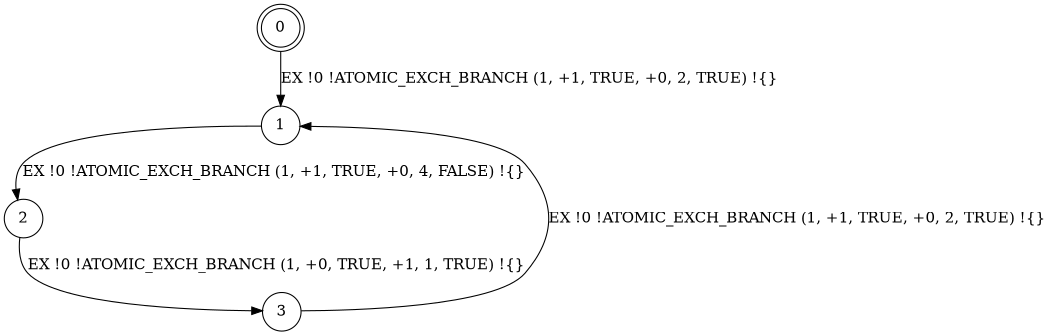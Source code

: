 digraph BCG {
size = "7, 10.5";
center = TRUE;
node [shape = circle];
0 [peripheries = 2];
0 -> 1 [label = "EX !0 !ATOMIC_EXCH_BRANCH (1, +1, TRUE, +0, 2, TRUE) !{}"];
1 -> 2 [label = "EX !0 !ATOMIC_EXCH_BRANCH (1, +1, TRUE, +0, 4, FALSE) !{}"];
2 -> 3 [label = "EX !0 !ATOMIC_EXCH_BRANCH (1, +0, TRUE, +1, 1, TRUE) !{}"];
3 -> 1 [label = "EX !0 !ATOMIC_EXCH_BRANCH (1, +1, TRUE, +0, 2, TRUE) !{}"];
}
